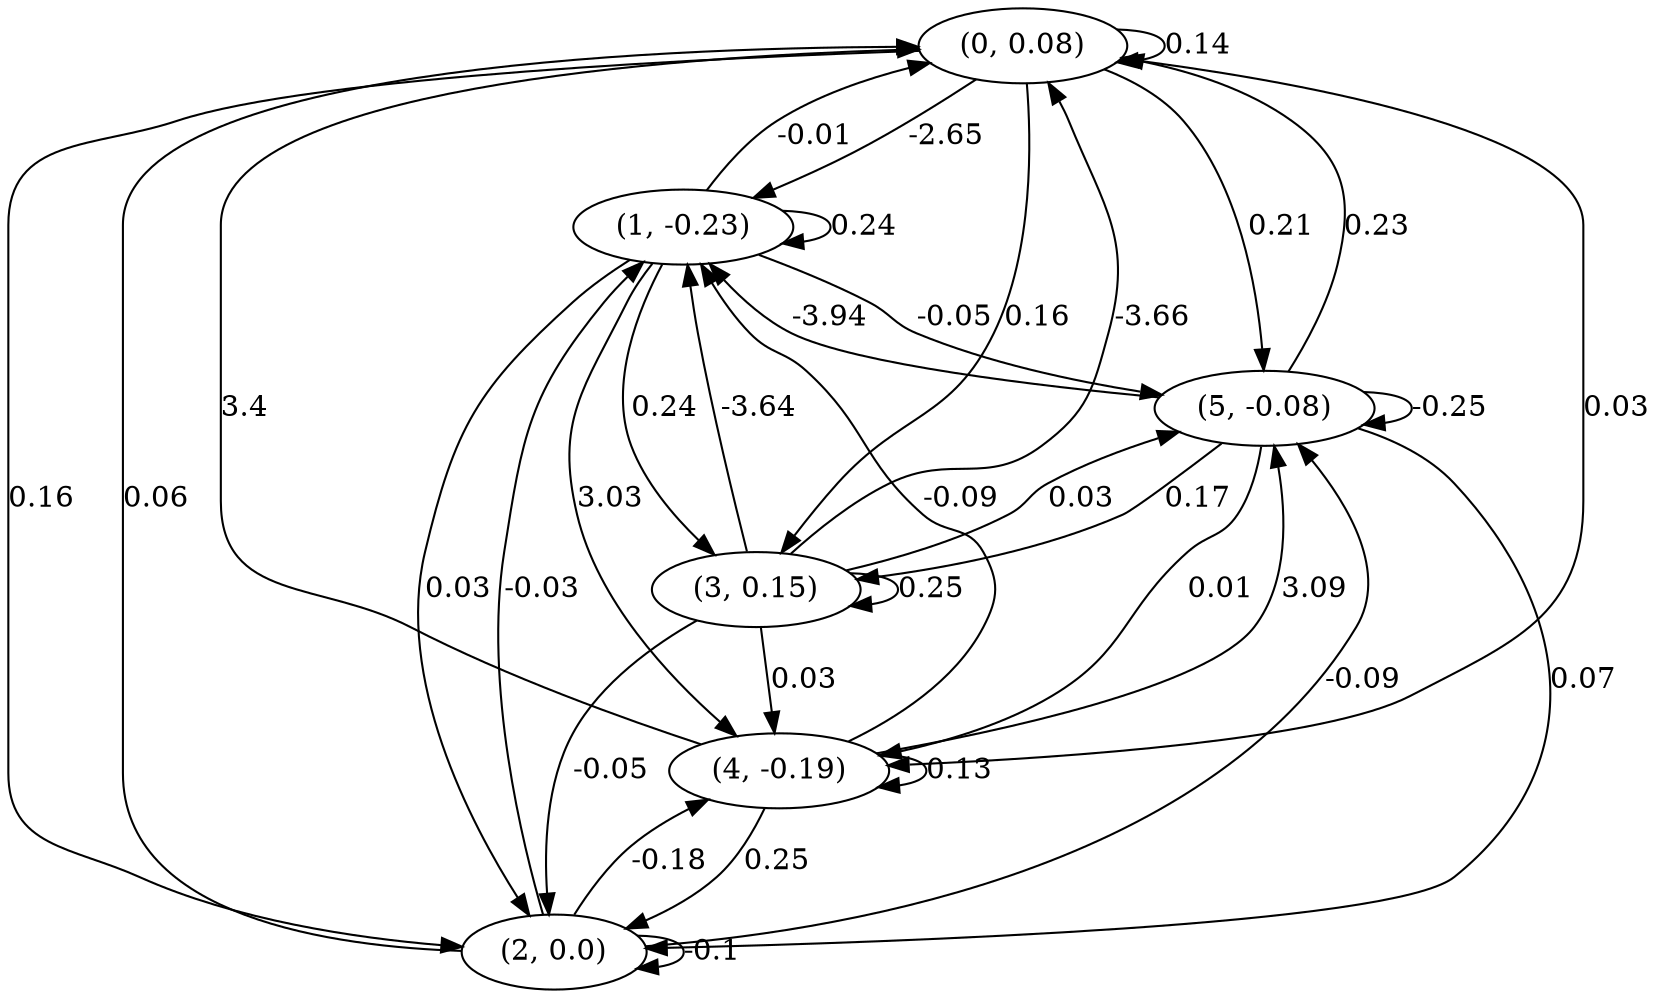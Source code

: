 digraph {
    0 [ label = "(0, 0.08)" ]
    1 [ label = "(1, -0.23)" ]
    2 [ label = "(2, 0.0)" ]
    3 [ label = "(3, 0.15)" ]
    4 [ label = "(4, -0.19)" ]
    5 [ label = "(5, -0.08)" ]
    0 -> 0 [ label = "0.14" ]
    1 -> 1 [ label = "0.24" ]
    2 -> 2 [ label = "-0.1" ]
    3 -> 3 [ label = "0.25" ]
    4 -> 4 [ label = "0.13" ]
    5 -> 5 [ label = "-0.25" ]
    1 -> 0 [ label = "-0.01" ]
    2 -> 0 [ label = "0.06" ]
    3 -> 0 [ label = "-3.66" ]
    4 -> 0 [ label = "3.4" ]
    5 -> 0 [ label = "0.23" ]
    0 -> 1 [ label = "-2.65" ]
    2 -> 1 [ label = "-0.03" ]
    3 -> 1 [ label = "-3.64" ]
    4 -> 1 [ label = "-0.09" ]
    5 -> 1 [ label = "-3.94" ]
    0 -> 2 [ label = "0.16" ]
    1 -> 2 [ label = "0.03" ]
    3 -> 2 [ label = "-0.05" ]
    4 -> 2 [ label = "0.25" ]
    5 -> 2 [ label = "0.07" ]
    0 -> 3 [ label = "0.16" ]
    1 -> 3 [ label = "0.24" ]
    5 -> 3 [ label = "0.17" ]
    0 -> 4 [ label = "0.03" ]
    1 -> 4 [ label = "3.03" ]
    2 -> 4 [ label = "-0.18" ]
    3 -> 4 [ label = "0.03" ]
    5 -> 4 [ label = "0.01" ]
    0 -> 5 [ label = "0.21" ]
    1 -> 5 [ label = "-0.05" ]
    2 -> 5 [ label = "-0.09" ]
    3 -> 5 [ label = "0.03" ]
    4 -> 5 [ label = "3.09" ]
}

